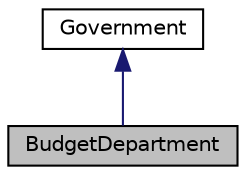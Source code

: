 digraph "BudgetDepartment"
{
 // LATEX_PDF_SIZE
  edge [fontname="Helvetica",fontsize="10",labelfontname="Helvetica",labelfontsize="10"];
  node [fontname="Helvetica",fontsize="10",shape=record];
  Node1 [label="BudgetDepartment",height=0.2,width=0.4,color="black", fillcolor="grey75", style="filled", fontcolor="black",tooltip="Handles budget allocation and financial management within the city government."];
  Node2 -> Node1 [dir="back",color="midnightblue",fontsize="10",style="solid",fontname="Helvetica"];
  Node2 [label="Government",height=0.2,width=0.4,color="black", fillcolor="white", style="filled",URL="$classGovernment.html",tooltip="The Government class manages the city's administration, including policies, tax rates,..."];
}
